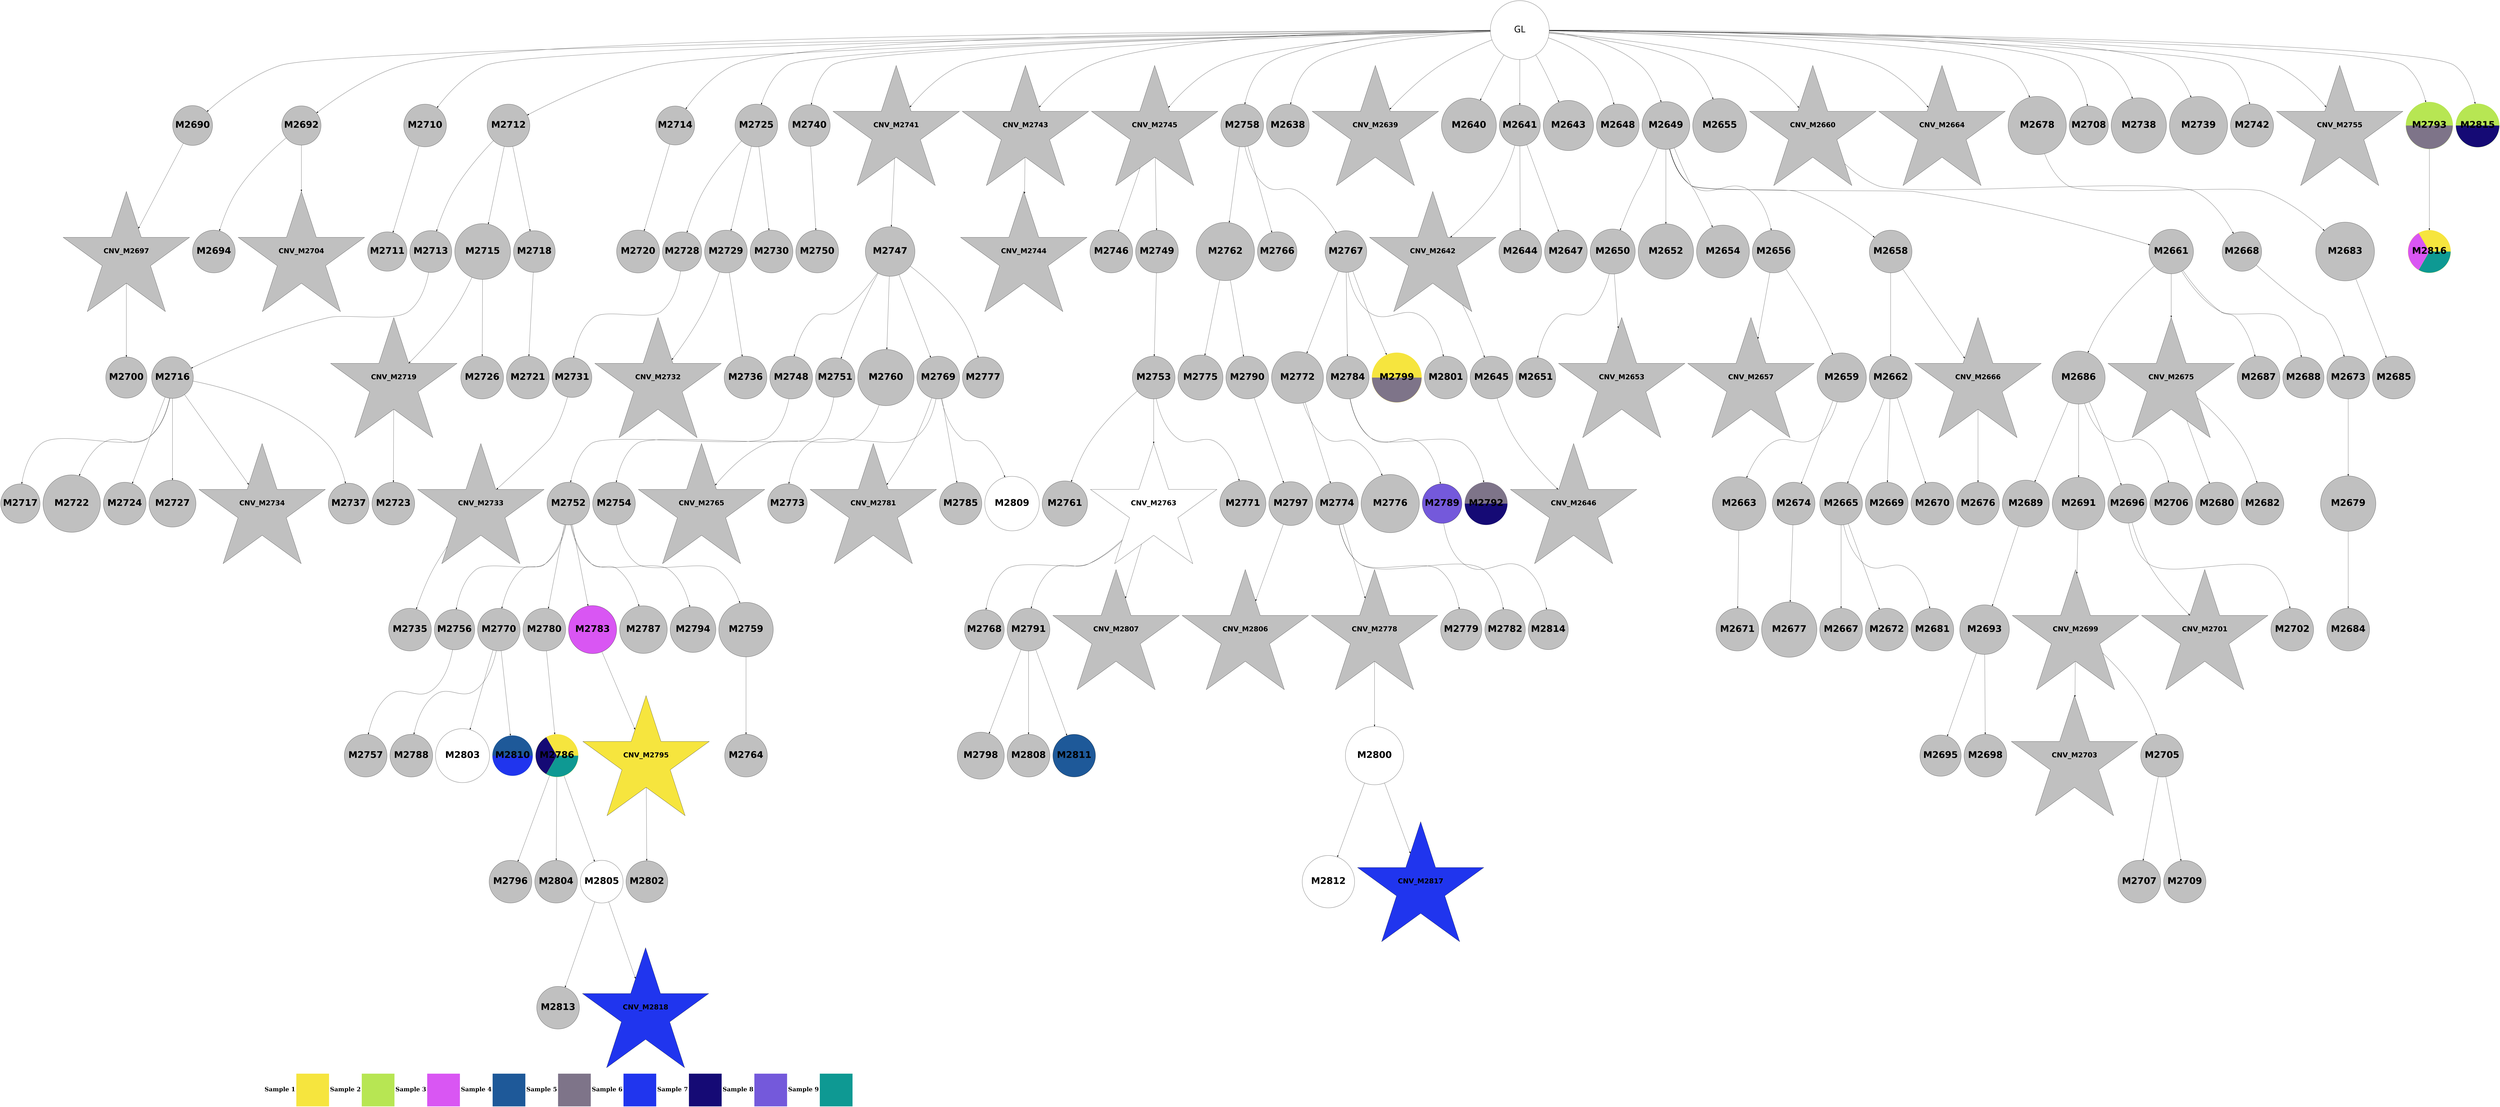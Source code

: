 digraph G { 
rankdir=TB;
2689 -> 2692;
2689 -> 2694;
2689 -> 2699;
2689 -> 2709;
2692 -> 2696;
2693 -> 2700;
2694 -> 2702;
2695 -> 2697;
2695 -> 2707;
2696 -> 2698;
2696 -> 2701;
2699 -> 2704;
2699 -> 2705;
2700 -> 2703;
2702 -> 2706;
2702 -> 2708;
2708 -> 2710;
2708 -> 2712;
2713 -> 2714;
2715 -> 2716;
2715 -> 2718;
2715 -> 2721;
2716 -> 2719;
2717 -> 2723;
2718 -> 2722;
2718 -> 2729;
2719 -> 2720;
2719 -> 2725;
2719 -> 2727;
2719 -> 2730;
2719 -> 2737;
2719 -> 2740;
2721 -> 2724;
2722 -> 2726;
2728 -> 2731;
2728 -> 2732;
2728 -> 2733;
2731 -> 2734;
2732 -> 2735;
2732 -> 2739;
2734 -> 2736;
2736 -> 2738;
2743 -> 2753;
2744 -> 2750;
2746 -> 2747;
2748 -> 2749;
2748 -> 2752;
2750 -> 2751;
2750 -> 2754;
2750 -> 2763;
2750 -> 2772;
2750 -> 2780;
2751 -> 2755;
2752 -> 2756;
2754 -> 2757;
2755 -> 2759;
2755 -> 2773;
2755 -> 2783;
2755 -> 2786;
2755 -> 2790;
2755 -> 2797;
2756 -> 2764;
2756 -> 2766;
2756 -> 2774;
2757 -> 2762;
2759 -> 2760;
2761 -> 2765;
2761 -> 2769;
2761 -> 2770;
2762 -> 2767;
2763 -> 2768;
2765 -> 2778;
2765 -> 2793;
2766 -> 2771;
2766 -> 2794;
2766 -> 2810;
2640 -> 2641;
2640 -> 2642;
2640 -> 2643;
2640 -> 2644;
2640 -> 2646;
2640 -> 2651;
2640 -> 2652;
2640 -> 2658;
2640 -> 2663;
2640 -> 2667;
2640 -> 2681;
2640 -> 2693;
2640 -> 2695;
2640 -> 2711;
2640 -> 2713;
2640 -> 2715;
2640 -> 2717;
2640 -> 2728;
2640 -> 2741;
2640 -> 2742;
2640 -> 2743;
2640 -> 2744;
2640 -> 2745;
2640 -> 2746;
2640 -> 2748;
2640 -> 2758;
2640 -> 2761;
2640 -> 2796;
2640 -> 2818;
2770 -> 2775;
2770 -> 2787;
2770 -> 2802;
2770 -> 2804;
2644 -> 2645;
2644 -> 2647;
2644 -> 2650;
2772 -> 2776;
2772 -> 2784;
2772 -> 2788;
2772 -> 2812;
2645 -> 2648;
2773 -> 2791;
2773 -> 2806;
2773 -> 2813;
2775 -> 2777;
2775 -> 2779;
2648 -> 2649;
2777 -> 2781;
2777 -> 2782;
2777 -> 2785;
2652 -> 2653;
2652 -> 2655;
2652 -> 2657;
2652 -> 2659;
2652 -> 2661;
2652 -> 2664;
2653 -> 2654;
2653 -> 2656;
2781 -> 2803;
2783 -> 2789;
2786 -> 2798;
2659 -> 2660;
2659 -> 2662;
2787 -> 2792;
2787 -> 2795;
2661 -> 2665;
2661 -> 2669;
2789 -> 2799;
2789 -> 2807;
2789 -> 2808;
2662 -> 2666;
2662 -> 2677;
2663 -> 2671;
2664 -> 2678;
2664 -> 2689;
2664 -> 2690;
2664 -> 2691;
2792 -> 2817;
2665 -> 2668;
2665 -> 2672;
2665 -> 2673;
2793 -> 2800;
2666 -> 2674;
2794 -> 2801;
2794 -> 2811;
2794 -> 2814;
2668 -> 2670;
2668 -> 2675;
2668 -> 2684;
2796 -> 2819;
2669 -> 2679;
2798 -> 2805;
2671 -> 2676;
2800 -> 2809;
2803 -> 2815;
2803 -> 2820;
2676 -> 2682;
2677 -> 2680;
2678 -> 2683;
2678 -> 2685;
2808 -> 2816;
2808 -> 2821;
2681 -> 2686;
2682 -> 2687;
2686 -> 2688;
2708 [shape=circle style=filled fillcolor=grey fontname="helvetica-bold" fontsize=56 label="M2705" width=0.38 height=2 ];
2744 [shape=star style=filled fillcolor=grey fontname="helvetica-bold" fontsize=42 label="CNV_M2741"];
2654 [shape=circle style=filled fillcolor=grey fontname="helvetica-bold" fontsize=56 label="M2651" width=2.73 height=2 ];
2696 [shape=circle style=filled fillcolor=grey fontname="helvetica-bold" fontsize=56 label="M2693" width=4.21 height=2 ];
2651 [shape=circle style=filled fillcolor=grey fontname="helvetica-bold" fontsize=56 label="M2648" width=0.3 height=2 ];
2789 [shape=circle style=wedged color="#f6e53e:#150a75:#0e9993" fontname="helvetica-bold" fontsize=56 label="M2786" width=0.37 height=2 ];
2819 [shape=circle style=wedged color="#f6e53e:#d956f3:#0e9993" fontname="helvetica-bold" fontsize=56 label="M2816" width=0.97 height=2 ];
2811 [shape=circle style=filled fillcolor=grey fontname="helvetica-bold" fontsize=56 label="M2808" width=1.94 height=2 ];
2705 [shape=circle style=filled fillcolor=grey fontname="helvetica-bold" fontsize=56 label="M2702" width=1.61 height=2 ];
2727 [shape=circle style=filled fillcolor=grey fontname="helvetica-bold" fontsize=56 label="M2724" width=0.3 height=2 ];
2740 [shape=circle style=filled fillcolor=grey fontname="helvetica-bold" fontsize=56 label="M2737" width=3.46 height=2 ];
2732 [shape=circle style=filled fillcolor=grey fontname="helvetica-bold" fontsize=56 label="M2729" width=1.22 height=2 ];
2812 [shape=circle style=filled fillcolor=white fontname="helvetica-bold" fontsize=56 label="M2809" width=4.62 height=2 ];
2761 [shape=circle style=filled fillcolor=grey fontname="helvetica-bold" fontsize=56 label="M2758" width=0.93 height=2 ];
2664 [shape=circle style=filled fillcolor=grey fontname="helvetica-bold" fontsize=56 label="M2661" width=3.78 height=2 ];
2692 [shape=circle style=filled fillcolor=grey fontname="helvetica-bold" fontsize=56 label="M2689" width=3.98 height=2 ];
2782 [shape=circle style=filled fillcolor=grey fontname="helvetica-bold" fontsize=56 label="M2779" width=2.29 height=2 ];
2750 [shape=circle style=filled fillcolor=grey fontname="helvetica-bold" fontsize=56 label="M2747" width=4.21 height=2 ];
2647 [shape=circle style=filled fillcolor=grey fontname="helvetica-bold" fontsize=56 label="M2644" width=0.77 height=2 ];
2698 [shape=circle style=filled fillcolor=grey fontname="helvetica-bold" fontsize=56 label="M2695" width=2.3 height=2 ];
2769 [shape=circle style=filled fillcolor=grey fontname="helvetica-bold" fontsize=56 label="M2766" width=2.95 height=2 ];
2820 [shape=star style=filled fillcolor="#2035ee" fontname="helvetica-bold" fontsize=42 label="CNV_M2817"];
2735 [shape=star style=filled fillcolor=grey fontname="helvetica-bold" fontsize=42 label="CNV_M2732"];
2797 [shape=circle style=filled fillcolor=grey fontname="helvetica-bold" fontsize=56 label="M2794" width=3.87 height=2 ];
2717 [shape=circle style=filled fillcolor=grey fontname="helvetica-bold" fontsize=56 label="M2714" width=3.31 height=2 ];
2738 [shape=circle style=filled fillcolor=grey fontname="helvetica-bold" fontsize=56 label="M2735" width=0.88 height=2 ];
2808 [shape=circle style=filled fillcolor=white fontname="helvetica-bold" fontsize=56 label="M2805" width=0.93 height=2 ];
2700 [shape=star style=filled fillcolor=grey fontname="helvetica-bold" fontsize=42 label="CNV_M2697"];
2781 [shape=star style=filled fillcolor=grey fontname="helvetica-bold" fontsize=42 label="CNV_M2778"];
2749 [shape=circle style=filled fillcolor=grey fontname="helvetica-bold" fontsize=56 label="M2746" width=1.63 height=2 ];
2722 [shape=star style=filled fillcolor=grey fontname="helvetica-bold" fontsize=42 label="CNV_M2719"];
2681 [shape=circle style=filled fillcolor=grey fontname="helvetica-bold" fontsize=56 label="M2678" width=4.94 height=2 ];
2816 [shape=circle style=filled fillcolor=grey fontname="helvetica-bold" fontsize=56 label="M2813" width=1.1 height=2 ];
2754 [shape=circle style=filled fillcolor=grey fontname="helvetica-bold" fontsize=56 label="M2751" width=3.03 height=2 ];
2783 [shape=circle style=filled fillcolor=grey fontname="helvetica-bold" fontsize=56 label="M2780" width=0.37 height=2 ];
2778 [shape=circle style=filled fillcolor=grey fontname="helvetica-bold" fontsize=56 label="M2775" width=3.82 height=2 ];
2800 [shape=circle style=filled fillcolor=grey fontname="helvetica-bold" fontsize=56 label="M2797" width=3.72 height=2 ];
2737 [shape=star style=filled fillcolor=grey fontname="helvetica-bold" fontsize=42 label="CNV_M2734"];
2753 [shape=circle style=filled fillcolor=grey fontname="helvetica-bold" fontsize=56 label="M2750" width=0.67 height=2 ];
2716 [shape=circle style=filled fillcolor=grey fontname="helvetica-bold" fontsize=56 label="M2713" width=3.56 height=2 ];
2741 [shape=circle style=filled fillcolor=grey fontname="helvetica-bold" fontsize=56 label="M2738" width=4.7 height=2 ];
2799 [shape=circle style=filled fillcolor=grey fontname="helvetica-bold" fontsize=56 label="M2796" width=0.45 height=2 ];
2775 [shape=circle style=filled fillcolor=grey fontname="helvetica-bold" fontsize=56 label="M2772" width=4.4 height=2 ];
2689 [shape=circle style=filled fillcolor=grey fontname="helvetica-bold" fontsize=56 label="M2686" width=4.5 height=2 ];
2756 [shape=circle style=filled fillcolor=grey fontname="helvetica-bold" fontsize=56 label="M2753" width=1.22 height=2 ];
2685 [shape=circle style=filled fillcolor=grey fontname="helvetica-bold" fontsize=56 label="M2682" width=0.26 height=2 ];
2791 [shape=circle style=filled fillcolor=grey fontname="helvetica-bold" fontsize=56 label="M2788" width=1.34 height=2 ];
2757 [shape=circle style=filled fillcolor=grey fontname="helvetica-bold" fontsize=56 label="M2754" width=0.51 height=2 ];
2780 [shape=circle style=filled fillcolor=grey fontname="helvetica-bold" fontsize=56 label="M2777" width=2.31 height=2 ];
2684 [shape=circle style=filled fillcolor=grey fontname="helvetica-bold" fontsize=56 label="M2681" width=0.88 height=2 ];
2714 [shape=circle style=filled fillcolor=grey fontname="helvetica-bold" fontsize=56 label="M2711" width=3.03 height=2 ];
2760 [shape=circle style=filled fillcolor=grey fontname="helvetica-bold" fontsize=56 label="M2757" width=1.5 height=2 ];
2809 [shape=star style=filled fillcolor=grey fontname="helvetica-bold" fontsize=42 label="CNV_M2806"];
2648 [shape=circle style=filled fillcolor=grey fontname="helvetica-bold" fontsize=56 label="M2645" width=0.9 height=2 ];
2695 [shape=circle style=filled fillcolor=grey fontname="helvetica-bold" fontsize=56 label="M2692" width=3.33 height=2 ];
2758 [shape=star style=filled fillcolor=grey fontname="helvetica-bold" fontsize=42 label="CNV_M2755"];
2663 [shape=star style=filled fillcolor=grey fontname="helvetica-bold" fontsize=42 label="CNV_M2660"];
2661 [shape=circle style=filled fillcolor=grey fontname="helvetica-bold" fontsize=56 label="M2658" width=0.86 height=2 ];
2666 [shape=circle style=filled fillcolor=grey fontname="helvetica-bold" fontsize=56 label="M2663" width=4.56 height=2 ];
2687 [shape=circle style=filled fillcolor=grey fontname="helvetica-bold" fontsize=56 label="M2684" width=1.01 height=2 ];
2777 [shape=circle style=filled fillcolor=grey fontname="helvetica-bold" fontsize=56 label="M2774" width=0.61 height=2 ];
2655 [shape=circle style=filled fillcolor=grey fontname="helvetica-bold" fontsize=56 label="M2652" width=4.7 height=2 ];
2688 [shape=circle style=filled fillcolor=grey fontname="helvetica-bold" fontsize=56 label="M2685" width=1.13 height=2 ];
2694 [shape=circle style=filled fillcolor=grey fontname="helvetica-bold" fontsize=56 label="M2691" width=4.47 height=2 ];
2675 [shape=circle style=filled fillcolor=grey fontname="helvetica-bold" fontsize=56 label="M2672" width=1.63 height=2 ];
2679 [shape=circle style=filled fillcolor=grey fontname="helvetica-bold" fontsize=56 label="M2676" width=0.9 height=2 ];
2779 [shape=circle style=filled fillcolor=grey fontname="helvetica-bold" fontsize=56 label="M2776" width=4.95 height=2 ];
2644 [shape=circle style=filled fillcolor=grey fontname="helvetica-bold" fontsize=56 label="M2641" width=3.47 height=2 ];
2720 [shape=circle style=filled fillcolor=grey fontname="helvetica-bold" fontsize=56 label="M2717" width=3.03 height=2 ];
2767 [shape=circle style=filled fillcolor=grey fontname="helvetica-bold" fontsize=56 label="M2764" width=1.18 height=2 ];
2652 [shape=circle style=filled fillcolor=grey fontname="helvetica-bold" fontsize=56 label="M2649" width=4.06 height=2 ];
2672 [shape=circle style=filled fillcolor=grey fontname="helvetica-bold" fontsize=56 label="M2669" width=1.06 height=2 ];
2774 [shape=circle style=filled fillcolor=grey fontname="helvetica-bold" fontsize=56 label="M2771" width=3.92 height=2 ];
2680 [shape=circle style=filled fillcolor=grey fontname="helvetica-bold" fontsize=56 label="M2677" width=4.7 height=2 ];
2656 [shape=star style=filled fillcolor=grey fontname="helvetica-bold" fontsize=42 label="CNV_M2653"];
2765 [shape=circle style=filled fillcolor=grey fontname="helvetica-bold" fontsize=56 label="M2762" width=4.94 height=2 ];
2650 [shape=circle style=filled fillcolor=grey fontname="helvetica-bold" fontsize=56 label="M2647" width=0.88 height=2 ];
2733 [shape=circle style=filled fillcolor=grey fontname="helvetica-bold" fontsize=56 label="M2730" width=1.5 height=2 ];
2751 [shape=circle style=filled fillcolor=grey fontname="helvetica-bold" fontsize=56 label="M2748" width=1.24 height=2 ];
2752 [shape=circle style=filled fillcolor=grey fontname="helvetica-bold" fontsize=56 label="M2749" width=0.12 height=2 ];
2730 [shape=circle style=filled fillcolor=grey fontname="helvetica-bold" fontsize=56 label="M2727" width=3.99 height=2 ];
2793 [shape=circle style=filled fillcolor=grey fontname="helvetica-bold" fontsize=56 label="M2790" width=0.09 height=2 ];
2817 [shape=circle style=filled fillcolor=grey fontname="helvetica-bold" fontsize=56 label="M2814" width=2.66 height=2 ];
2755 [shape=circle style=filled fillcolor=grey fontname="helvetica-bold" fontsize=56 label="M2752" width=1.05 height=2 ];
2762 [shape=circle style=filled fillcolor=grey fontname="helvetica-bold" fontsize=56 label="M2759" width=4.63 height=2 ];
2821 [shape=star style=filled fillcolor="#2035ee" fontname="helvetica-bold" fontsize=42 label="CNV_M2818"];
2742 [shape=circle style=filled fillcolor=grey fontname="helvetica-bold" fontsize=56 label="M2739" width=4.93 height=2 ];
2743 [shape=circle style=filled fillcolor=grey fontname="helvetica-bold" fontsize=56 label="M2740" width=2.19 height=2 ];
2721 [shape=circle style=filled fillcolor=grey fontname="helvetica-bold" fontsize=56 label="M2718" width=2.2 height=2 ];
2673 [shape=circle style=filled fillcolor=grey fontname="helvetica-bold" fontsize=56 label="M2670" width=0.33 height=2 ];
2813 [shape=circle style=wedged color="#1e5999:#2035ee" fontname="helvetica-bold" fontsize=56 label="M2810" width=2.6 height=2 ];
2704 [shape=star style=filled fillcolor=grey fontname="helvetica-bold" fontsize=42 label="CNV_M2701"];
2709 [shape=circle style=filled fillcolor=grey fontname="helvetica-bold" fontsize=56 label="M2706" width=2.01 height=2 ];
2641 [shape=circle style=filled fillcolor=grey fontname="helvetica-bold" fontsize=56 label="M2638" width=0.7 height=2 ];
2653 [shape=circle style=filled fillcolor=grey fontname="helvetica-bold" fontsize=56 label="M2650" width=3.82 height=2 ];
2667 [shape=star style=filled fillcolor=grey fontname="helvetica-bold" fontsize=42 label="CNV_M2664"];
2718 [shape=circle style=filled fillcolor=grey fontname="helvetica-bold" fontsize=56 label="M2715" width=4.73 height=2 ];
2723 [shape=circle style=filled fillcolor=grey fontname="helvetica-bold" fontsize=56 label="M2720" width=3.64 height=2 ];
2703 [shape=circle style=filled fillcolor=grey fontname="helvetica-bold" fontsize=56 label="M2700" width=2.29 height=2 ];
2802 [shape=circle style=wedged color="#f6e53e:#7e7489" fontname="helvetica-bold" fontsize=56 label="M2799" width=4.22 height=2 ];
2697 [shape=circle style=filled fillcolor=grey fontname="helvetica-bold" fontsize=56 label="M2694" width=1.02 height=2 ];
2725 [shape=circle style=filled fillcolor=grey fontname="helvetica-bold" fontsize=56 label="M2722" width=4.87 height=2 ];
2773 [shape=circle style=filled fillcolor=grey fontname="helvetica-bold" fontsize=56 label="M2770" width=2.03 height=2 ];
2669 [shape=star style=filled fillcolor=grey fontname="helvetica-bold" fontsize=42 label="CNV_M2666"];
2746 [shape=star style=filled fillcolor=grey fontname="helvetica-bold" fontsize=42 label="CNV_M2743"];
2677 [shape=circle style=filled fillcolor=grey fontname="helvetica-bold" fontsize=56 label="M2674" width=0.56 height=2 ];
2805 [shape=circle style=filled fillcolor=grey fontname="helvetica-bold" fontsize=56 label="M2802" width=2.15 height=2 ];
2786 [shape=circle style=filled fillcolor="#d956f3" fontname="helvetica-bold" fontsize=56 label="M2783" width=4.08 height=2 ];
2706 [shape=star style=filled fillcolor=grey fontname="helvetica-bold" fontsize=42 label="CNV_M2703"];
2798 [shape=star style=filled fillcolor="#f6e53e" fontname="helvetica-bold" fontsize=42 label="CNV_M2795"];
2788 [shape=circle style=filled fillcolor=grey fontname="helvetica-bold" fontsize=56 label="M2785" width=2.06 height=2 ];
2763 [shape=circle style=filled fillcolor=grey fontname="helvetica-bold" fontsize=56 label="M2760" width=4.78 height=2 ];
2766 [shape=star style=filled fillcolor=white fontname="helvetica-bold" fontsize=42 label="CNV_M2763"];
2772 [shape=circle style=filled fillcolor=grey fontname="helvetica-bold" fontsize=56 label="M2769" width=0.09 height=2 ];
2787 [shape=circle style=filled fillcolor=grey fontname="helvetica-bold" fontsize=56 label="M2784" width=1.17 height=2 ];
2729 [shape=circle style=filled fillcolor=grey fontname="helvetica-bold" fontsize=56 label="M2726" width=1.46 height=2 ];
2646 [shape=circle style=filled fillcolor=grey fontname="helvetica-bold" fontsize=56 label="M2643" width=4.27 height=2 ];
2668 [shape=circle style=filled fillcolor=grey fontname="helvetica-bold" fontsize=56 label="M2665" width=1.25 height=2 ];
2671 [shape=circle style=filled fillcolor=grey fontname="helvetica-bold" fontsize=56 label="M2668" width=2.97 height=2 ];
2815 [shape=circle style=filled fillcolor=white fontname="helvetica-bold" fontsize=56 label="M2812" width=4.44 height=2 ];
2785 [shape=circle style=filled fillcolor=grey fontname="helvetica-bold" fontsize=56 label="M2782" width=2.48 height=2 ];
2810 [shape=star style=filled fillcolor=grey fontname="helvetica-bold" fontsize=42 label="CNV_M2807"];
2658 [shape=circle style=filled fillcolor=grey fontname="helvetica-bold" fontsize=56 label="M2655" width=4.59 height=2 ];
2770 [shape=circle style=filled fillcolor=grey fontname="helvetica-bold" fontsize=56 label="M2767" width=2.19 height=2 ];
2795 [shape=circle style=wedged color="#7e7489:#150a75" fontname="helvetica-bold" fontsize=56 label="M2792" width=0.66 height=2 ];
2736 [shape=star style=filled fillcolor=grey fontname="helvetica-bold" fontsize=42 label="CNV_M2733"];
2814 [shape=circle style=filled fillcolor="#1e5999" fontname="helvetica-bold" fontsize=56 label="M2811" width=0.36 height=2 ];
2686 [shape=circle style=filled fillcolor=grey fontname="helvetica-bold" fontsize=56 label="M2683" width=4.99 height=2 ];
2643 [shape=circle style=filled fillcolor=grey fontname="helvetica-bold" fontsize=56 label="M2640" width=4.66 height=2 ];
2676 [shape=circle style=filled fillcolor=grey fontname="helvetica-bold" fontsize=56 label="M2673" width=0.21 height=2 ];
2665 [shape=circle style=filled fillcolor=grey fontname="helvetica-bold" fontsize=56 label="M2662" width=2.02 height=2 ];
2771 [shape=circle style=filled fillcolor=grey fontname="helvetica-bold" fontsize=56 label="M2768" width=2.82 height=2 ];
2645 [shape=star style=filled fillcolor=grey fontname="helvetica-bold" fontsize=42 label="CNV_M2642"];
2649 [shape=star style=filled fillcolor=grey fontname="helvetica-bold" fontsize=42 label="CNV_M2646"];
2768 [shape=star style=filled fillcolor=grey fontname="helvetica-bold" fontsize=42 label="CNV_M2765"];
2792 [shape=circle style=filled fillcolor="#7459db" fontname="helvetica-bold" fontsize=56 label="M2789" width=3.36 height=2 ];
2745 [shape=circle style=filled fillcolor=grey fontname="helvetica-bold" fontsize=56 label="M2742" width=3.65 height=2 ];
2759 [shape=circle style=filled fillcolor=grey fontname="helvetica-bold" fontsize=56 label="M2756" width=2.57 height=2 ];
2818 [shape=circle style=wedged color="#b7e653:#150a75" fontname="helvetica-bold" fontsize=56 label="M2815" width=3.69 height=2 ];
2734 [shape=circle style=filled fillcolor=grey fontname="helvetica-bold" fontsize=56 label="M2731" width=3.37 height=2 ];
2659 [shape=circle style=filled fillcolor=grey fontname="helvetica-bold" fontsize=56 label="M2656" width=0.41 height=2 ];
2804 [shape=circle style=filled fillcolor=grey fontname="helvetica-bold" fontsize=56 label="M2801" width=1.15 height=2 ];
2715 [shape=circle style=filled fillcolor=grey fontname="helvetica-bold" fontsize=56 label="M2712" width=0.55 height=2 ];
2702 [shape=star style=filled fillcolor=grey fontname="helvetica-bold" fontsize=42 label="CNV_M2699"];
2657 [shape=circle style=filled fillcolor=grey fontname="helvetica-bold" fontsize=56 label="M2654" width=4.48 height=2 ];
2728 [shape=circle style=filled fillcolor=grey fontname="helvetica-bold" fontsize=56 label="M2725" width=1.1 height=2 ];
2683 [shape=circle style=filled fillcolor=grey fontname="helvetica-bold" fontsize=56 label="M2680" width=1.02 height=2 ];
2794 [shape=circle style=filled fillcolor=grey fontname="helvetica-bold" fontsize=56 label="M2791" width=0.13 height=2 ];
2691 [shape=circle style=filled fillcolor=grey fontname="helvetica-bold" fontsize=56 label="M2688" width=2.29 height=2 ];
2712 [shape=circle style=filled fillcolor=grey fontname="helvetica-bold" fontsize=56 label="M2709" width=2.07 height=2 ];
2711 [shape=circle style=filled fillcolor=grey fontname="helvetica-bold" fontsize=56 label="M2708" width=3.26 height=2 ];
2764 [shape=circle style=filled fillcolor=grey fontname="helvetica-bold" fontsize=56 label="M2761" width=3.85 height=2 ];
2660 [shape=star style=filled fillcolor=grey fontname="helvetica-bold" fontsize=42 label="CNV_M2657"];
2784 [shape=star style=filled fillcolor=grey fontname="helvetica-bold" fontsize=42 label="CNV_M2781"];
2640 [label="GL" fontname="arial-bold" fontsize=56 width=5 height=5];
2807 [shape=circle style=filled fillcolor=grey fontname="helvetica-bold" fontsize=56 label="M2804" width=1.02 height=2 ];
2731 [shape=circle style=filled fillcolor=grey fontname="helvetica-bold" fontsize=56 label="M2728" width=3.2 height=2 ];
2719 [shape=circle style=filled fillcolor=grey fontname="helvetica-bold" fontsize=56 label="M2716" width=2.19 height=2 ];
2642 [shape=star style=filled fillcolor=grey fontname="helvetica-bold" fontsize=42 label="CNV_M2639"];
2674 [shape=circle style=filled fillcolor=grey fontname="helvetica-bold" fontsize=56 label="M2671" width=0.33 height=2 ];
2699 [shape=circle style=filled fillcolor=grey fontname="helvetica-bold" fontsize=56 label="M2696" width=3.27 height=2 ];
2710 [shape=circle style=filled fillcolor=grey fontname="helvetica-bold" fontsize=56 label="M2707" width=1.47 height=2 ];
2796 [shape=circle style=wedged color="#b7e653:#7e7489" fontname="helvetica-bold" fontsize=56 label="M2793" width=3.99 height=2 ];
2670 [shape=circle style=filled fillcolor=grey fontname="helvetica-bold" fontsize=56 label="M2667" width=0.04 height=2 ];
2693 [shape=circle style=filled fillcolor=grey fontname="helvetica-bold" fontsize=56 label="M2690" width=2.78 height=2 ];
2713 [shape=circle style=filled fillcolor=grey fontname="helvetica-bold" fontsize=56 label="M2710" width=1.97 height=2 ];
2739 [shape=circle style=filled fillcolor=grey fontname="helvetica-bold" fontsize=56 label="M2736" width=1.47 height=2 ];
2707 [shape=star style=filled fillcolor=grey fontname="helvetica-bold" fontsize=42 label="CNV_M2704"];
2806 [shape=circle style=filled fillcolor=white fontname="helvetica-bold" fontsize=56 label="M2803" width=4.59 height=2 ];
2801 [shape=circle style=filled fillcolor=grey fontname="helvetica-bold" fontsize=56 label="M2798" width=3.98 height=2 ];
2726 [shape=circle style=filled fillcolor=grey fontname="helvetica-bold" fontsize=56 label="M2723" width=0.87 height=2 ];
2690 [shape=circle style=filled fillcolor=grey fontname="helvetica-bold" fontsize=56 label="M2687" width=2.01 height=2 ];
2662 [shape=circle style=filled fillcolor=grey fontname="helvetica-bold" fontsize=56 label="M2659" width=4.18 height=2 ];
2776 [shape=circle style=filled fillcolor=grey fontname="helvetica-bold" fontsize=56 label="M2773" width=2.91 height=2 ];
2803 [shape=circle style=filled fillcolor=white fontname="helvetica-bold" fontsize=56 label="M2800" width=4.94 height=2 ];
2747 [shape=star style=filled fillcolor=grey fontname="helvetica-bold" fontsize=42 label="CNV_M2744"];
2682 [shape=circle style=filled fillcolor=grey fontname="helvetica-bold" fontsize=56 label="M2679" width=4.7 height=2 ];
2748 [shape=star style=filled fillcolor=grey fontname="helvetica-bold" fontsize=42 label="CNV_M2745"];
2678 [shape=star style=filled fillcolor=grey fontname="helvetica-bold" fontsize=42 label="CNV_M2675"];
2790 [shape=circle style=filled fillcolor=grey fontname="helvetica-bold" fontsize=56 label="M2787" width=4.04 height=2 ];
2701 [shape=circle style=filled fillcolor=grey fontname="helvetica-bold" fontsize=56 label="M2698" width=1.22 height=2 ];
2724 [shape=circle style=filled fillcolor=grey fontname="helvetica-bold" fontsize=56 label="M2721" width=1.68 height=2 ];
{rank=sink;
Legend[shape=none, margin=0, label=<<TABLE border="0" cellborder="0" cellspacing="0"> 
<TR><TD width="200" height="200" colspan="1"><FONT POINT-SIZE="36.0"><B>Sample 1</B></FONT></TD><TD width="200" height="200" colspan="1" BGCOLOR="#f6e53e"></TD>
<TD width="200" height="200" colspan="1"><FONT POINT-SIZE="36.0"><B>Sample 2</B></FONT></TD><TD width="200" height="200" colspan="1" BGCOLOR="#b7e653"></TD>
<TD width="200" height="200" colspan="1"><FONT POINT-SIZE="36.0"><B>Sample 3</B></FONT></TD><TD width="200" height="200" colspan="1" BGCOLOR="#d956f3"></TD>
<TD width="200" height="200" colspan="1"><FONT POINT-SIZE="36.0"><B>Sample 4</B></FONT></TD><TD width="200" height="200" colspan="1" BGCOLOR="#1e5999"></TD>
<TD width="200" height="200" colspan="1"><FONT POINT-SIZE="36.0"><B>Sample 5</B></FONT></TD><TD width="200" height="200" colspan="1" BGCOLOR="#7e7489"></TD>
<TD width="200" height="200" colspan="1"><FONT POINT-SIZE="36.0"><B>Sample 6</B></FONT></TD><TD width="200" height="200" colspan="1" BGCOLOR="#2035ee"></TD>
<TD width="200" height="200" colspan="1"><FONT POINT-SIZE="36.0"><B>Sample 7</B></FONT></TD><TD width="200" height="200" colspan="1" BGCOLOR="#150a75"></TD>
<TD width="200" height="200" colspan="1"><FONT POINT-SIZE="36.0"><B>Sample 8</B></FONT></TD><TD width="200" height="200" colspan="1" BGCOLOR="#7459db"></TD>
<TD width="200" height="200" colspan="1"><FONT POINT-SIZE="36.0"><B>Sample 9</B></FONT></TD><TD width="200" height="200" colspan="1" BGCOLOR="#0e9993"></TD>
</TR></TABLE>>];
} 
}